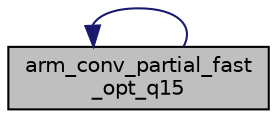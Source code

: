 digraph "arm_conv_partial_fast_opt_q15"
{
  edge [fontname="Helvetica",fontsize="10",labelfontname="Helvetica",labelfontsize="10"];
  node [fontname="Helvetica",fontsize="10",shape=record];
  rankdir="LR";
  Node5 [label="arm_conv_partial_fast\l_opt_q15",height=0.2,width=0.4,color="black", fillcolor="grey75", style="filled", fontcolor="black"];
  Node5 -> Node5 [dir="back",color="midnightblue",fontsize="10",style="solid",fontname="Helvetica"];
}
